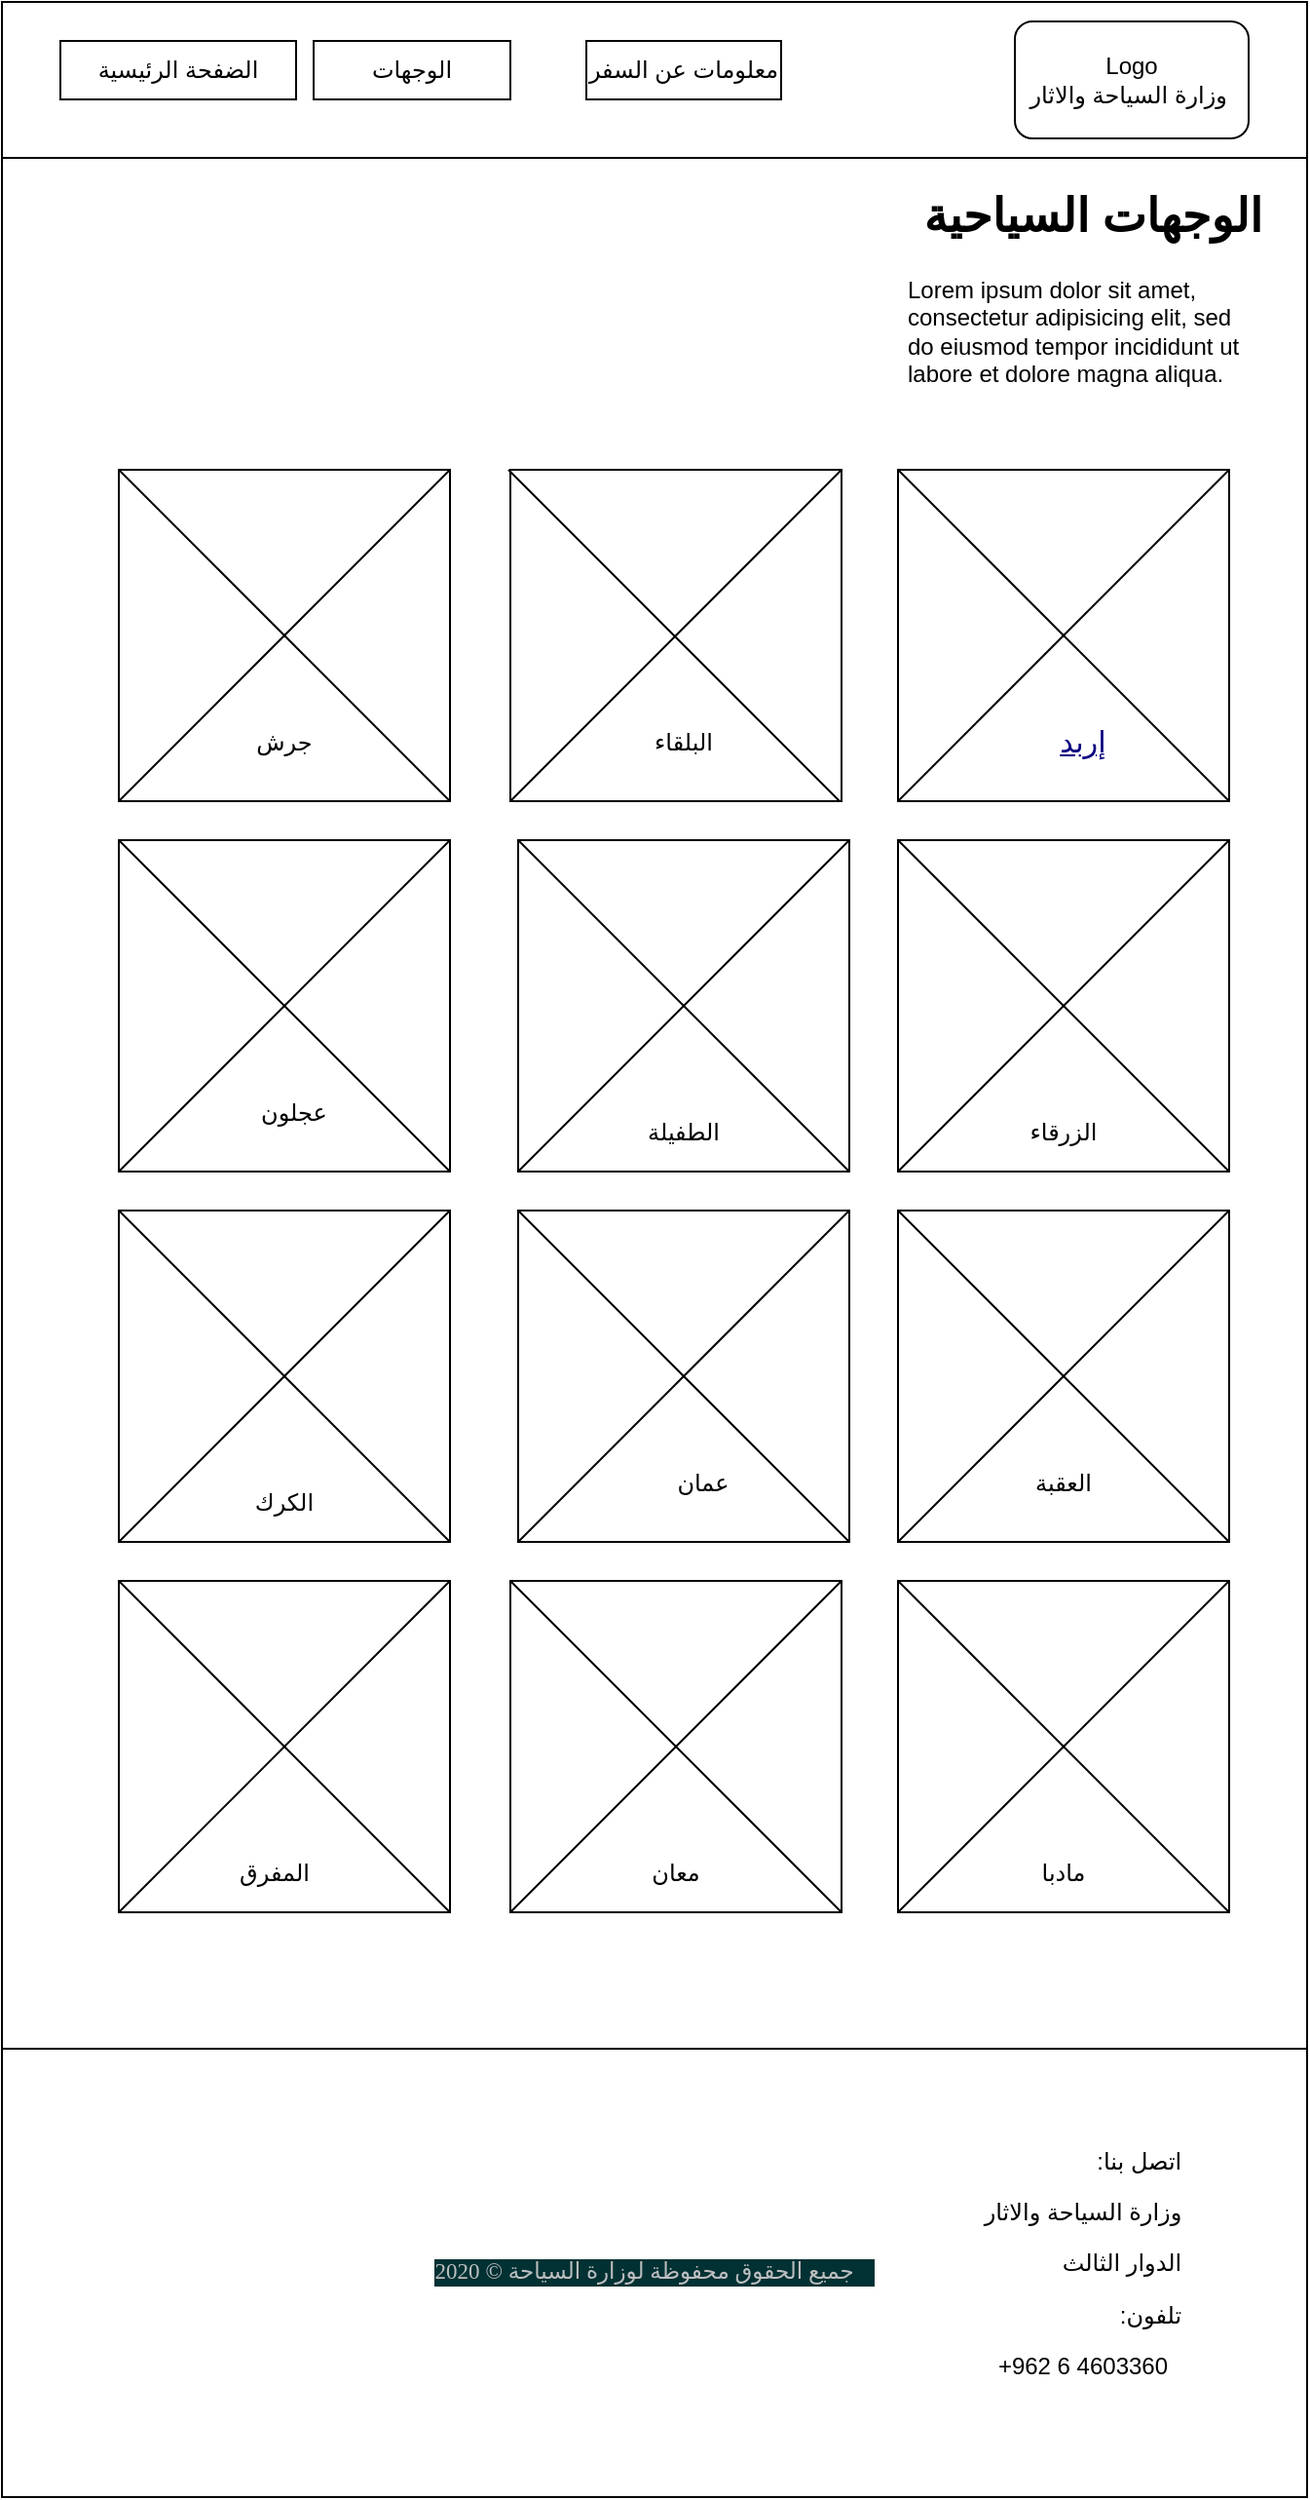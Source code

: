 <mxfile version="13.6.2" type="device"><diagram id="fBv1nWXUvkVcu265ow20" name="Page-1"><mxGraphModel dx="1865" dy="1668" grid="1" gridSize="10" guides="1" tooltips="1" connect="1" arrows="1" fold="1" page="1" pageScale="1" pageWidth="827" pageHeight="1169" math="0" shadow="0"><root><mxCell id="0"/><mxCell id="1" parent="0"/><mxCell id="6OOUDnd9iEUsTE0YUD-K-1" value="" style="rounded=0;whiteSpace=wrap;html=1;" parent="1" vertex="1"><mxGeometry x="-290" y="-50" width="670" height="1280" as="geometry"/></mxCell><mxCell id="6OOUDnd9iEUsTE0YUD-K-2" value="&lt;div class=&quot;sct-copyright&quot; style=&quot;box-sizing: border-box ; color: rgb(189 , 190 , 192) ; float: right ; padding-left: 0px ; padding-right: 0.9em ; font-family: &amp;#34;newfont&amp;#34; ; font-size: 11.52px ; text-align: left ; background-color: rgb(1 , 49 , 51)&quot;&gt;جميع الحقوق محفوظة لوزارة السياحة ©&amp;nbsp;2020&lt;/div&gt;&lt;div&gt;&lt;br&gt;&lt;/div&gt;" style="rounded=0;whiteSpace=wrap;html=1;" parent="1" vertex="1"><mxGeometry x="-290" y="1000" width="670" height="230" as="geometry"/></mxCell><mxCell id="6OOUDnd9iEUsTE0YUD-K-3" value="&lt;p class=&quot;MsoNormal&quot; align=&quot;right&quot; style=&quot;text-align: right&quot;&gt;&lt;span lang=&quot;AR-SA&quot; dir=&quot;RTL&quot; style=&quot;font-family: &amp;#34;arial&amp;#34; , sans-serif&quot;&gt;&lt;span style=&quot;background-color: rgb(255 , 255 , 255)&quot;&gt;اتصل بنا:&lt;/span&gt;&lt;span style=&quot;background-color: yellow&quot;&gt;&lt;/span&gt;&lt;/span&gt;&lt;/p&gt;&lt;p class=&quot;MsoNormal&quot; align=&quot;right&quot; style=&quot;text-align: right&quot;&gt;&lt;span lang=&quot;AR-SA&quot; dir=&quot;RTL&quot; style=&quot;font-family: &amp;#34;arial&amp;#34; , sans-serif&quot;&gt;&lt;span style=&quot;background-color: rgb(255 , 255 , 255)&quot;&gt;وزارة السياحة والاثار&lt;/span&gt;&lt;/span&gt;&lt;/p&gt;&lt;p class=&quot;MsoNormal&quot; align=&quot;right&quot; style=&quot;text-align: right&quot;&gt;&lt;span lang=&quot;AR-SA&quot; dir=&quot;RTL&quot; style=&quot;font-family: &amp;#34;arial&amp;#34; , sans-serif&quot;&gt;&lt;span style=&quot;background-color: rgb(255 , 255 , 255)&quot;&gt;الدوار الثالث&amp;nbsp;&lt;/span&gt;&lt;/span&gt;&lt;/p&gt;&lt;p class=&quot;MsoNormal&quot; align=&quot;right&quot; style=&quot;text-align: right&quot;&gt;&lt;span lang=&quot;AR-SA&quot; dir=&quot;RTL&quot; style=&quot;font-family: &amp;#34;arial&amp;#34; , sans-serif&quot;&gt;&lt;span style=&quot;background-color: rgb(255 , 255 , 255)&quot;&gt;تلفون:&lt;/span&gt;&lt;/span&gt;&lt;/p&gt;&lt;span style=&quot;line-height: 107% ; font-family: &amp;#34;arial&amp;#34; , sans-serif&quot;&gt;&lt;font style=&quot;font-size: 12px&quot;&gt;+962 6 4603360&lt;/font&gt;&lt;/span&gt;" style="text;html=1;strokeColor=none;fillColor=none;align=center;verticalAlign=middle;whiteSpace=wrap;rounded=0;" parent="1" vertex="1"><mxGeometry x="185" y="1039" width="160" height="130" as="geometry"/></mxCell><mxCell id="6OOUDnd9iEUsTE0YUD-K-4" value="" style="rounded=0;whiteSpace=wrap;html=1;" parent="1" vertex="1"><mxGeometry x="-290" y="-50" width="670" height="80" as="geometry"/></mxCell><mxCell id="6OOUDnd9iEUsTE0YUD-K-5" value="الضفحة الرئيسية" style="rounded=0;whiteSpace=wrap;html=1;" parent="1" vertex="1"><mxGeometry x="-260" y="-30" width="121" height="30" as="geometry"/></mxCell><mxCell id="6OOUDnd9iEUsTE0YUD-K-6" value="معلومات عن السفر" style="rounded=0;whiteSpace=wrap;html=1;" parent="1" vertex="1"><mxGeometry x="10" y="-30" width="100" height="30" as="geometry"/></mxCell><mxCell id="6OOUDnd9iEUsTE0YUD-K-7" value="الوجهات" style="rounded=0;whiteSpace=wrap;html=1;" parent="1" vertex="1"><mxGeometry x="-130" y="-30" width="101" height="30" as="geometry"/></mxCell><mxCell id="6OOUDnd9iEUsTE0YUD-K-8" value="Logo&lt;br&gt;وزارة السياحة والاثار&amp;nbsp;" style="rounded=1;whiteSpace=wrap;html=1;" parent="1" vertex="1"><mxGeometry x="230" y="-40" width="120" height="60" as="geometry"/></mxCell><mxCell id="6OOUDnd9iEUsTE0YUD-K-9" value="&lt;h1 style=&quot;text-align: right&quot;&gt;الوجهات السياحية&lt;/h1&gt;&lt;p&gt;Lorem ipsum dolor sit amet, consectetur adipisicing elit, sed do eiusmod tempor incididunt ut labore et dolore magna aliqua.&lt;/p&gt;" style="text;html=1;strokeColor=none;fillColor=none;spacing=5;spacingTop=-20;whiteSpace=wrap;overflow=hidden;rounded=0;" parent="1" vertex="1"><mxGeometry x="170" y="40" width="190" height="120" as="geometry"/></mxCell><mxCell id="6OOUDnd9iEUsTE0YUD-K-10" value="" style="rounded=0;whiteSpace=wrap;html=1;" parent="1" vertex="1"><mxGeometry x="170" y="190" width="170" height="170" as="geometry"/></mxCell><mxCell id="6OOUDnd9iEUsTE0YUD-K-22" value="" style="rounded=0;whiteSpace=wrap;html=1;" parent="1" vertex="1"><mxGeometry x="-29" y="190" width="170" height="170" as="geometry"/></mxCell><mxCell id="6OOUDnd9iEUsTE0YUD-K-24" value="" style="rounded=0;whiteSpace=wrap;html=1;" parent="1" vertex="1"><mxGeometry x="-230" y="190" width="170" height="170" as="geometry"/></mxCell><mxCell id="6OOUDnd9iEUsTE0YUD-K-25" value="" style="rounded=0;whiteSpace=wrap;html=1;" parent="1" vertex="1"><mxGeometry x="170" y="380" width="170" height="170" as="geometry"/></mxCell><mxCell id="6OOUDnd9iEUsTE0YUD-K-26" value="" style="rounded=0;whiteSpace=wrap;html=1;" parent="1" vertex="1"><mxGeometry x="-25" y="380" width="170" height="170" as="geometry"/></mxCell><mxCell id="6OOUDnd9iEUsTE0YUD-K-27" value="" style="rounded=0;whiteSpace=wrap;html=1;" parent="1" vertex="1"><mxGeometry x="-230" y="380" width="170" height="170" as="geometry"/></mxCell><mxCell id="6OOUDnd9iEUsTE0YUD-K-29" value="" style="rounded=0;whiteSpace=wrap;html=1;" parent="1" vertex="1"><mxGeometry x="170" y="570" width="170" height="170" as="geometry"/></mxCell><mxCell id="6OOUDnd9iEUsTE0YUD-K-30" value="" style="rounded=0;whiteSpace=wrap;html=1;" parent="1" vertex="1"><mxGeometry x="-25" y="570" width="170" height="170" as="geometry"/></mxCell><mxCell id="6OOUDnd9iEUsTE0YUD-K-31" value="" style="rounded=0;whiteSpace=wrap;html=1;" parent="1" vertex="1"><mxGeometry x="-230" y="570" width="170" height="170" as="geometry"/></mxCell><mxCell id="6OOUDnd9iEUsTE0YUD-K-32" value="" style="rounded=0;whiteSpace=wrap;html=1;" parent="1" vertex="1"><mxGeometry x="170" y="760" width="170" height="170" as="geometry"/></mxCell><mxCell id="6OOUDnd9iEUsTE0YUD-K-33" value="" style="rounded=0;whiteSpace=wrap;html=1;" parent="1" vertex="1"><mxGeometry x="-29" y="760" width="170" height="170" as="geometry"/></mxCell><mxCell id="6OOUDnd9iEUsTE0YUD-K-34" value="" style="rounded=0;whiteSpace=wrap;html=1;" parent="1" vertex="1"><mxGeometry x="-230" y="760" width="170" height="170" as="geometry"/></mxCell><mxCell id="6OOUDnd9iEUsTE0YUD-K-35" value="" style="endArrow=none;html=1;exitX=0;exitY=1;exitDx=0;exitDy=0;entryX=1;entryY=0;entryDx=0;entryDy=0;" parent="1" source="6OOUDnd9iEUsTE0YUD-K-10" target="6OOUDnd9iEUsTE0YUD-K-10" edge="1"><mxGeometry width="50" height="50" relative="1" as="geometry"><mxPoint x="230" y="310" as="sourcePoint"/><mxPoint x="280" y="260" as="targetPoint"/></mxGeometry></mxCell><mxCell id="6OOUDnd9iEUsTE0YUD-K-38" value="" style="endArrow=none;html=1;exitX=0;exitY=1;exitDx=0;exitDy=0;entryX=1;entryY=0;entryDx=0;entryDy=0;" parent="1" edge="1"><mxGeometry width="50" height="50" relative="1" as="geometry"><mxPoint x="-230" y="930" as="sourcePoint"/><mxPoint x="-60" y="760" as="targetPoint"/><Array as="points"><mxPoint x="-170" y="870"/></Array></mxGeometry></mxCell><mxCell id="6OOUDnd9iEUsTE0YUD-K-39" value="" style="endArrow=none;html=1;exitX=0;exitY=1;exitDx=0;exitDy=0;entryX=1;entryY=0;entryDx=0;entryDy=0;" parent="1" edge="1"><mxGeometry width="50" height="50" relative="1" as="geometry"><mxPoint x="-29" y="930" as="sourcePoint"/><mxPoint x="141" y="760" as="targetPoint"/></mxGeometry></mxCell><mxCell id="6OOUDnd9iEUsTE0YUD-K-40" value="" style="endArrow=none;html=1;exitX=0;exitY=1;exitDx=0;exitDy=0;entryX=1;entryY=0;entryDx=0;entryDy=0;" parent="1" edge="1"><mxGeometry width="50" height="50" relative="1" as="geometry"><mxPoint x="170" y="930" as="sourcePoint"/><mxPoint x="340" y="760" as="targetPoint"/></mxGeometry></mxCell><mxCell id="6OOUDnd9iEUsTE0YUD-K-41" value="" style="endArrow=none;html=1;exitX=0;exitY=1;exitDx=0;exitDy=0;entryX=1;entryY=0;entryDx=0;entryDy=0;" parent="1" edge="1"><mxGeometry width="50" height="50" relative="1" as="geometry"><mxPoint x="-230" y="740" as="sourcePoint"/><mxPoint x="-60" y="570" as="targetPoint"/></mxGeometry></mxCell><mxCell id="6OOUDnd9iEUsTE0YUD-K-42" value="" style="endArrow=none;html=1;exitX=0;exitY=1;exitDx=0;exitDy=0;entryX=1;entryY=0;entryDx=0;entryDy=0;" parent="1" edge="1"><mxGeometry width="50" height="50" relative="1" as="geometry"><mxPoint x="-25" y="740" as="sourcePoint"/><mxPoint x="145" y="570" as="targetPoint"/></mxGeometry></mxCell><mxCell id="6OOUDnd9iEUsTE0YUD-K-43" value="" style="endArrow=none;html=1;exitX=0;exitY=1;exitDx=0;exitDy=0;entryX=1;entryY=0;entryDx=0;entryDy=0;" parent="1" edge="1"><mxGeometry width="50" height="50" relative="1" as="geometry"><mxPoint x="170" y="740" as="sourcePoint"/><mxPoint x="340" y="570" as="targetPoint"/></mxGeometry></mxCell><mxCell id="6OOUDnd9iEUsTE0YUD-K-44" value="" style="endArrow=none;html=1;exitX=0;exitY=1;exitDx=0;exitDy=0;entryX=1;entryY=0;entryDx=0;entryDy=0;" parent="1" edge="1"><mxGeometry width="50" height="50" relative="1" as="geometry"><mxPoint x="-230" y="360" as="sourcePoint"/><mxPoint x="-60" y="190" as="targetPoint"/></mxGeometry></mxCell><mxCell id="6OOUDnd9iEUsTE0YUD-K-45" value="" style="endArrow=none;html=1;exitX=0;exitY=1;exitDx=0;exitDy=0;entryX=1;entryY=0;entryDx=0;entryDy=0;" parent="1" edge="1"><mxGeometry width="50" height="50" relative="1" as="geometry"><mxPoint x="-230" y="550" as="sourcePoint"/><mxPoint x="-60" y="380" as="targetPoint"/></mxGeometry></mxCell><mxCell id="6OOUDnd9iEUsTE0YUD-K-46" value="" style="endArrow=none;html=1;exitX=0;exitY=1;exitDx=0;exitDy=0;entryX=1;entryY=0;entryDx=0;entryDy=0;" parent="1" edge="1"><mxGeometry width="50" height="50" relative="1" as="geometry"><mxPoint x="-25" y="550" as="sourcePoint"/><mxPoint x="145" y="380" as="targetPoint"/></mxGeometry></mxCell><mxCell id="6OOUDnd9iEUsTE0YUD-K-47" value="" style="endArrow=none;html=1;exitX=0;exitY=1;exitDx=0;exitDy=0;entryX=1;entryY=0;entryDx=0;entryDy=0;" parent="1" edge="1"><mxGeometry width="50" height="50" relative="1" as="geometry"><mxPoint x="170" y="550" as="sourcePoint"/><mxPoint x="340" y="380" as="targetPoint"/></mxGeometry></mxCell><mxCell id="6OOUDnd9iEUsTE0YUD-K-48" value="" style="endArrow=none;html=1;exitX=0;exitY=1;exitDx=0;exitDy=0;entryX=1;entryY=0;entryDx=0;entryDy=0;" parent="1" edge="1"><mxGeometry width="50" height="50" relative="1" as="geometry"><mxPoint x="-29" y="360" as="sourcePoint"/><mxPoint x="141" y="190" as="targetPoint"/></mxGeometry></mxCell><mxCell id="6OOUDnd9iEUsTE0YUD-K-50" value="" style="endArrow=none;html=1;exitX=1;exitY=1;exitDx=0;exitDy=0;entryX=0;entryY=0;entryDx=0;entryDy=0;" parent="1" source="6OOUDnd9iEUsTE0YUD-K-24" target="6OOUDnd9iEUsTE0YUD-K-24" edge="1"><mxGeometry width="50" height="50" relative="1" as="geometry"><mxPoint x="-85.2" y="340" as="sourcePoint"/><mxPoint x="-204.8" y="260" as="targetPoint"/></mxGeometry></mxCell><mxCell id="6OOUDnd9iEUsTE0YUD-K-51" value="" style="endArrow=none;html=1;exitX=1;exitY=1;exitDx=0;exitDy=0;entryX=0;entryY=0;entryDx=0;entryDy=0;" parent="1" edge="1"><mxGeometry width="50" height="50" relative="1" as="geometry"><mxPoint x="340" y="550" as="sourcePoint"/><mxPoint x="170" y="380" as="targetPoint"/></mxGeometry></mxCell><mxCell id="6OOUDnd9iEUsTE0YUD-K-52" value="" style="endArrow=none;html=1;exitX=1;exitY=1;exitDx=0;exitDy=0;entryX=0;entryY=0;entryDx=0;entryDy=0;" parent="1" edge="1"><mxGeometry width="50" height="50" relative="1" as="geometry"><mxPoint x="140" y="360" as="sourcePoint"/><mxPoint x="-30" y="190" as="targetPoint"/></mxGeometry></mxCell><mxCell id="6OOUDnd9iEUsTE0YUD-K-53" value="" style="endArrow=none;html=1;exitX=1;exitY=1;exitDx=0;exitDy=0;entryX=0;entryY=0;entryDx=0;entryDy=0;" parent="1" edge="1"><mxGeometry width="50" height="50" relative="1" as="geometry"><mxPoint x="340" y="360" as="sourcePoint"/><mxPoint x="170" y="190" as="targetPoint"/></mxGeometry></mxCell><mxCell id="6OOUDnd9iEUsTE0YUD-K-54" value="" style="endArrow=none;html=1;exitX=1;exitY=1;exitDx=0;exitDy=0;entryX=0;entryY=0;entryDx=0;entryDy=0;" parent="1" edge="1"><mxGeometry width="50" height="50" relative="1" as="geometry"><mxPoint x="-60" y="550" as="sourcePoint"/><mxPoint x="-230" y="380" as="targetPoint"/></mxGeometry></mxCell><mxCell id="6OOUDnd9iEUsTE0YUD-K-56" value="" style="endArrow=none;html=1;exitX=1;exitY=1;exitDx=0;exitDy=0;entryX=0;entryY=0;entryDx=0;entryDy=0;" parent="1" edge="1"><mxGeometry width="50" height="50" relative="1" as="geometry"><mxPoint x="145" y="550" as="sourcePoint"/><mxPoint x="-25" y="380" as="targetPoint"/></mxGeometry></mxCell><mxCell id="6OOUDnd9iEUsTE0YUD-K-57" value="" style="endArrow=none;html=1;exitX=1;exitY=1;exitDx=0;exitDy=0;entryX=0;entryY=0;entryDx=0;entryDy=0;" parent="1" edge="1"><mxGeometry width="50" height="50" relative="1" as="geometry"><mxPoint x="-60" y="740" as="sourcePoint"/><mxPoint x="-230" y="570" as="targetPoint"/></mxGeometry></mxCell><mxCell id="6OOUDnd9iEUsTE0YUD-K-58" value="" style="endArrow=none;html=1;exitX=1;exitY=1;exitDx=0;exitDy=0;entryX=0;entryY=0;entryDx=0;entryDy=0;" parent="1" edge="1"><mxGeometry width="50" height="50" relative="1" as="geometry"><mxPoint x="145" y="740" as="sourcePoint"/><mxPoint x="-25" y="570" as="targetPoint"/></mxGeometry></mxCell><mxCell id="6OOUDnd9iEUsTE0YUD-K-59" value="" style="endArrow=none;html=1;exitX=1;exitY=1;exitDx=0;exitDy=0;entryX=0;entryY=0;entryDx=0;entryDy=0;" parent="1" edge="1"><mxGeometry width="50" height="50" relative="1" as="geometry"><mxPoint x="340" y="740" as="sourcePoint"/><mxPoint x="170" y="570" as="targetPoint"/></mxGeometry></mxCell><mxCell id="6OOUDnd9iEUsTE0YUD-K-60" value="" style="endArrow=none;html=1;exitX=1;exitY=1;exitDx=0;exitDy=0;entryX=0;entryY=0;entryDx=0;entryDy=0;" parent="1" edge="1"><mxGeometry width="50" height="50" relative="1" as="geometry"><mxPoint x="-60" y="930" as="sourcePoint"/><mxPoint x="-230" y="760" as="targetPoint"/></mxGeometry></mxCell><mxCell id="6OOUDnd9iEUsTE0YUD-K-61" value="" style="endArrow=none;html=1;exitX=1;exitY=1;exitDx=0;exitDy=0;entryX=0;entryY=0;entryDx=0;entryDy=0;" parent="1" edge="1"><mxGeometry width="50" height="50" relative="1" as="geometry"><mxPoint x="141" y="930" as="sourcePoint"/><mxPoint x="-29" y="760" as="targetPoint"/></mxGeometry></mxCell><mxCell id="6OOUDnd9iEUsTE0YUD-K-62" value="" style="endArrow=none;html=1;exitX=1;exitY=1;exitDx=0;exitDy=0;entryX=0;entryY=0;entryDx=0;entryDy=0;" parent="1" edge="1"><mxGeometry width="50" height="50" relative="1" as="geometry"><mxPoint x="340" y="930" as="sourcePoint"/><mxPoint x="170" y="760" as="targetPoint"/></mxGeometry></mxCell><mxCell id="6OOUDnd9iEUsTE0YUD-K-63" value="&lt;a href=&quot;https://ar.wikipedia.org/wiki/%D9%85%D8%AD%D8%A7%D9%81%D8%B8%D8%A9_%D8%A5%D8%B1%D8%A8%D8%AF&quot; class=&quot;mw-redirect&quot; title=&quot;محافظة إربد&quot; style=&quot;color: rgb(11 , 0 , 128) ; background-image: none ; font-family: &amp;#34;arial&amp;#34; ; font-size: 15.2px&quot;&gt;إربد&lt;/a&gt;" style="text;html=1;strokeColor=none;fillColor=none;align=center;verticalAlign=middle;whiteSpace=wrap;rounded=0;" parent="1" vertex="1"><mxGeometry x="245" y="320" width="40" height="20" as="geometry"/></mxCell><mxCell id="6OOUDnd9iEUsTE0YUD-K-64" value="البلقاء" style="text;html=1;strokeColor=none;fillColor=none;align=center;verticalAlign=middle;whiteSpace=wrap;rounded=0;" parent="1" vertex="1"><mxGeometry x="40" y="320" width="40" height="20" as="geometry"/></mxCell><mxCell id="6OOUDnd9iEUsTE0YUD-K-65" value="جرش" style="text;html=1;strokeColor=none;fillColor=none;align=center;verticalAlign=middle;whiteSpace=wrap;rounded=0;" parent="1" vertex="1"><mxGeometry x="-165" y="320" width="40" height="20" as="geometry"/></mxCell><mxCell id="6OOUDnd9iEUsTE0YUD-K-66" value="الزرقاء" style="text;html=1;strokeColor=none;fillColor=none;align=center;verticalAlign=middle;whiteSpace=wrap;rounded=0;" parent="1" vertex="1"><mxGeometry x="235" y="520" width="40" height="20" as="geometry"/></mxCell><mxCell id="6OOUDnd9iEUsTE0YUD-K-67" value="الطفيلة" style="text;html=1;strokeColor=none;fillColor=none;align=center;verticalAlign=middle;whiteSpace=wrap;rounded=0;" parent="1" vertex="1"><mxGeometry x="40" y="520" width="40" height="20" as="geometry"/></mxCell><mxCell id="6OOUDnd9iEUsTE0YUD-K-68" value="عجلون" style="text;html=1;strokeColor=none;fillColor=none;align=center;verticalAlign=middle;whiteSpace=wrap;rounded=0;" parent="1" vertex="1"><mxGeometry x="-160" y="510" width="40" height="20" as="geometry"/></mxCell><mxCell id="6OOUDnd9iEUsTE0YUD-K-69" value="العقبة" style="text;html=1;strokeColor=none;fillColor=none;align=center;verticalAlign=middle;whiteSpace=wrap;rounded=0;" parent="1" vertex="1"><mxGeometry x="235" y="700" width="40" height="20" as="geometry"/></mxCell><mxCell id="6OOUDnd9iEUsTE0YUD-K-70" value="عمان" style="text;html=1;strokeColor=none;fillColor=none;align=center;verticalAlign=middle;whiteSpace=wrap;rounded=0;" parent="1" vertex="1"><mxGeometry x="50" y="700" width="40" height="20" as="geometry"/></mxCell><mxCell id="6OOUDnd9iEUsTE0YUD-K-71" value="الكرك" style="text;html=1;strokeColor=none;fillColor=none;align=center;verticalAlign=middle;whiteSpace=wrap;rounded=0;" parent="1" vertex="1"><mxGeometry x="-165" y="710" width="40" height="20" as="geometry"/></mxCell><mxCell id="6OOUDnd9iEUsTE0YUD-K-72" value="مادبا" style="text;html=1;strokeColor=none;fillColor=none;align=center;verticalAlign=middle;whiteSpace=wrap;rounded=0;" parent="1" vertex="1"><mxGeometry x="235" y="900" width="40" height="20" as="geometry"/></mxCell><mxCell id="6OOUDnd9iEUsTE0YUD-K-73" value="معان" style="text;html=1;strokeColor=none;fillColor=none;align=center;verticalAlign=middle;whiteSpace=wrap;rounded=0;" parent="1" vertex="1"><mxGeometry x="36" y="900" width="40" height="20" as="geometry"/></mxCell><mxCell id="6OOUDnd9iEUsTE0YUD-K-74" value="المفرق" style="text;html=1;strokeColor=none;fillColor=none;align=center;verticalAlign=middle;whiteSpace=wrap;rounded=0;" parent="1" vertex="1"><mxGeometry x="-170" y="900" width="40" height="20" as="geometry"/></mxCell></root></mxGraphModel></diagram></mxfile>